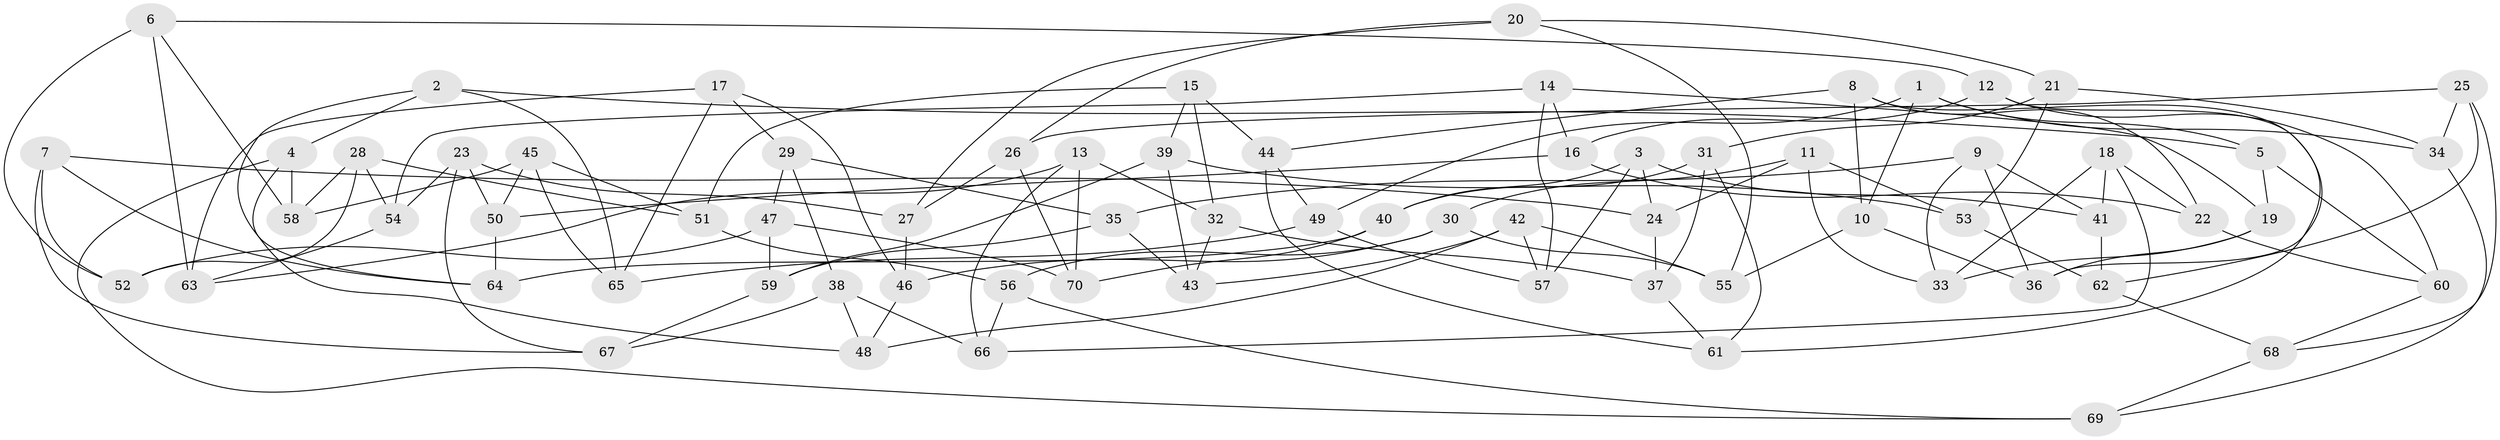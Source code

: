 // coarse degree distribution, {7: 0.14285714285714285, 8: 0.17142857142857143, 4: 0.2571428571428571, 6: 0.11428571428571428, 5: 0.17142857142857143, 9: 0.02857142857142857, 3: 0.11428571428571428}
// Generated by graph-tools (version 1.1) at 2025/20/03/04/25 18:20:44]
// undirected, 70 vertices, 140 edges
graph export_dot {
graph [start="1"]
  node [color=gray90,style=filled];
  1;
  2;
  3;
  4;
  5;
  6;
  7;
  8;
  9;
  10;
  11;
  12;
  13;
  14;
  15;
  16;
  17;
  18;
  19;
  20;
  21;
  22;
  23;
  24;
  25;
  26;
  27;
  28;
  29;
  30;
  31;
  32;
  33;
  34;
  35;
  36;
  37;
  38;
  39;
  40;
  41;
  42;
  43;
  44;
  45;
  46;
  47;
  48;
  49;
  50;
  51;
  52;
  53;
  54;
  55;
  56;
  57;
  58;
  59;
  60;
  61;
  62;
  63;
  64;
  65;
  66;
  67;
  68;
  69;
  70;
  1 -- 5;
  1 -- 10;
  1 -- 34;
  1 -- 49;
  2 -- 5;
  2 -- 4;
  2 -- 65;
  2 -- 64;
  3 -- 57;
  3 -- 40;
  3 -- 24;
  3 -- 41;
  4 -- 58;
  4 -- 69;
  4 -- 48;
  5 -- 19;
  5 -- 60;
  6 -- 63;
  6 -- 12;
  6 -- 52;
  6 -- 58;
  7 -- 64;
  7 -- 67;
  7 -- 52;
  7 -- 24;
  8 -- 22;
  8 -- 44;
  8 -- 10;
  8 -- 61;
  9 -- 35;
  9 -- 36;
  9 -- 33;
  9 -- 41;
  10 -- 55;
  10 -- 36;
  11 -- 24;
  11 -- 30;
  11 -- 53;
  11 -- 33;
  12 -- 60;
  12 -- 16;
  12 -- 36;
  13 -- 63;
  13 -- 32;
  13 -- 66;
  13 -- 70;
  14 -- 19;
  14 -- 16;
  14 -- 57;
  14 -- 54;
  15 -- 44;
  15 -- 51;
  15 -- 39;
  15 -- 32;
  16 -- 50;
  16 -- 22;
  17 -- 29;
  17 -- 46;
  17 -- 65;
  17 -- 63;
  18 -- 41;
  18 -- 66;
  18 -- 33;
  18 -- 22;
  19 -- 33;
  19 -- 36;
  20 -- 26;
  20 -- 21;
  20 -- 27;
  20 -- 55;
  21 -- 34;
  21 -- 53;
  21 -- 31;
  22 -- 60;
  23 -- 50;
  23 -- 54;
  23 -- 27;
  23 -- 67;
  24 -- 37;
  25 -- 62;
  25 -- 68;
  25 -- 26;
  25 -- 34;
  26 -- 70;
  26 -- 27;
  27 -- 46;
  28 -- 54;
  28 -- 52;
  28 -- 51;
  28 -- 58;
  29 -- 47;
  29 -- 38;
  29 -- 35;
  30 -- 55;
  30 -- 56;
  30 -- 46;
  31 -- 37;
  31 -- 40;
  31 -- 61;
  32 -- 43;
  32 -- 37;
  34 -- 69;
  35 -- 43;
  35 -- 59;
  37 -- 61;
  38 -- 67;
  38 -- 48;
  38 -- 66;
  39 -- 53;
  39 -- 43;
  39 -- 59;
  40 -- 64;
  40 -- 70;
  41 -- 62;
  42 -- 48;
  42 -- 57;
  42 -- 43;
  42 -- 55;
  44 -- 61;
  44 -- 49;
  45 -- 65;
  45 -- 58;
  45 -- 51;
  45 -- 50;
  46 -- 48;
  47 -- 52;
  47 -- 70;
  47 -- 59;
  49 -- 57;
  49 -- 65;
  50 -- 64;
  51 -- 56;
  53 -- 62;
  54 -- 63;
  56 -- 69;
  56 -- 66;
  59 -- 67;
  60 -- 68;
  62 -- 68;
  68 -- 69;
}
